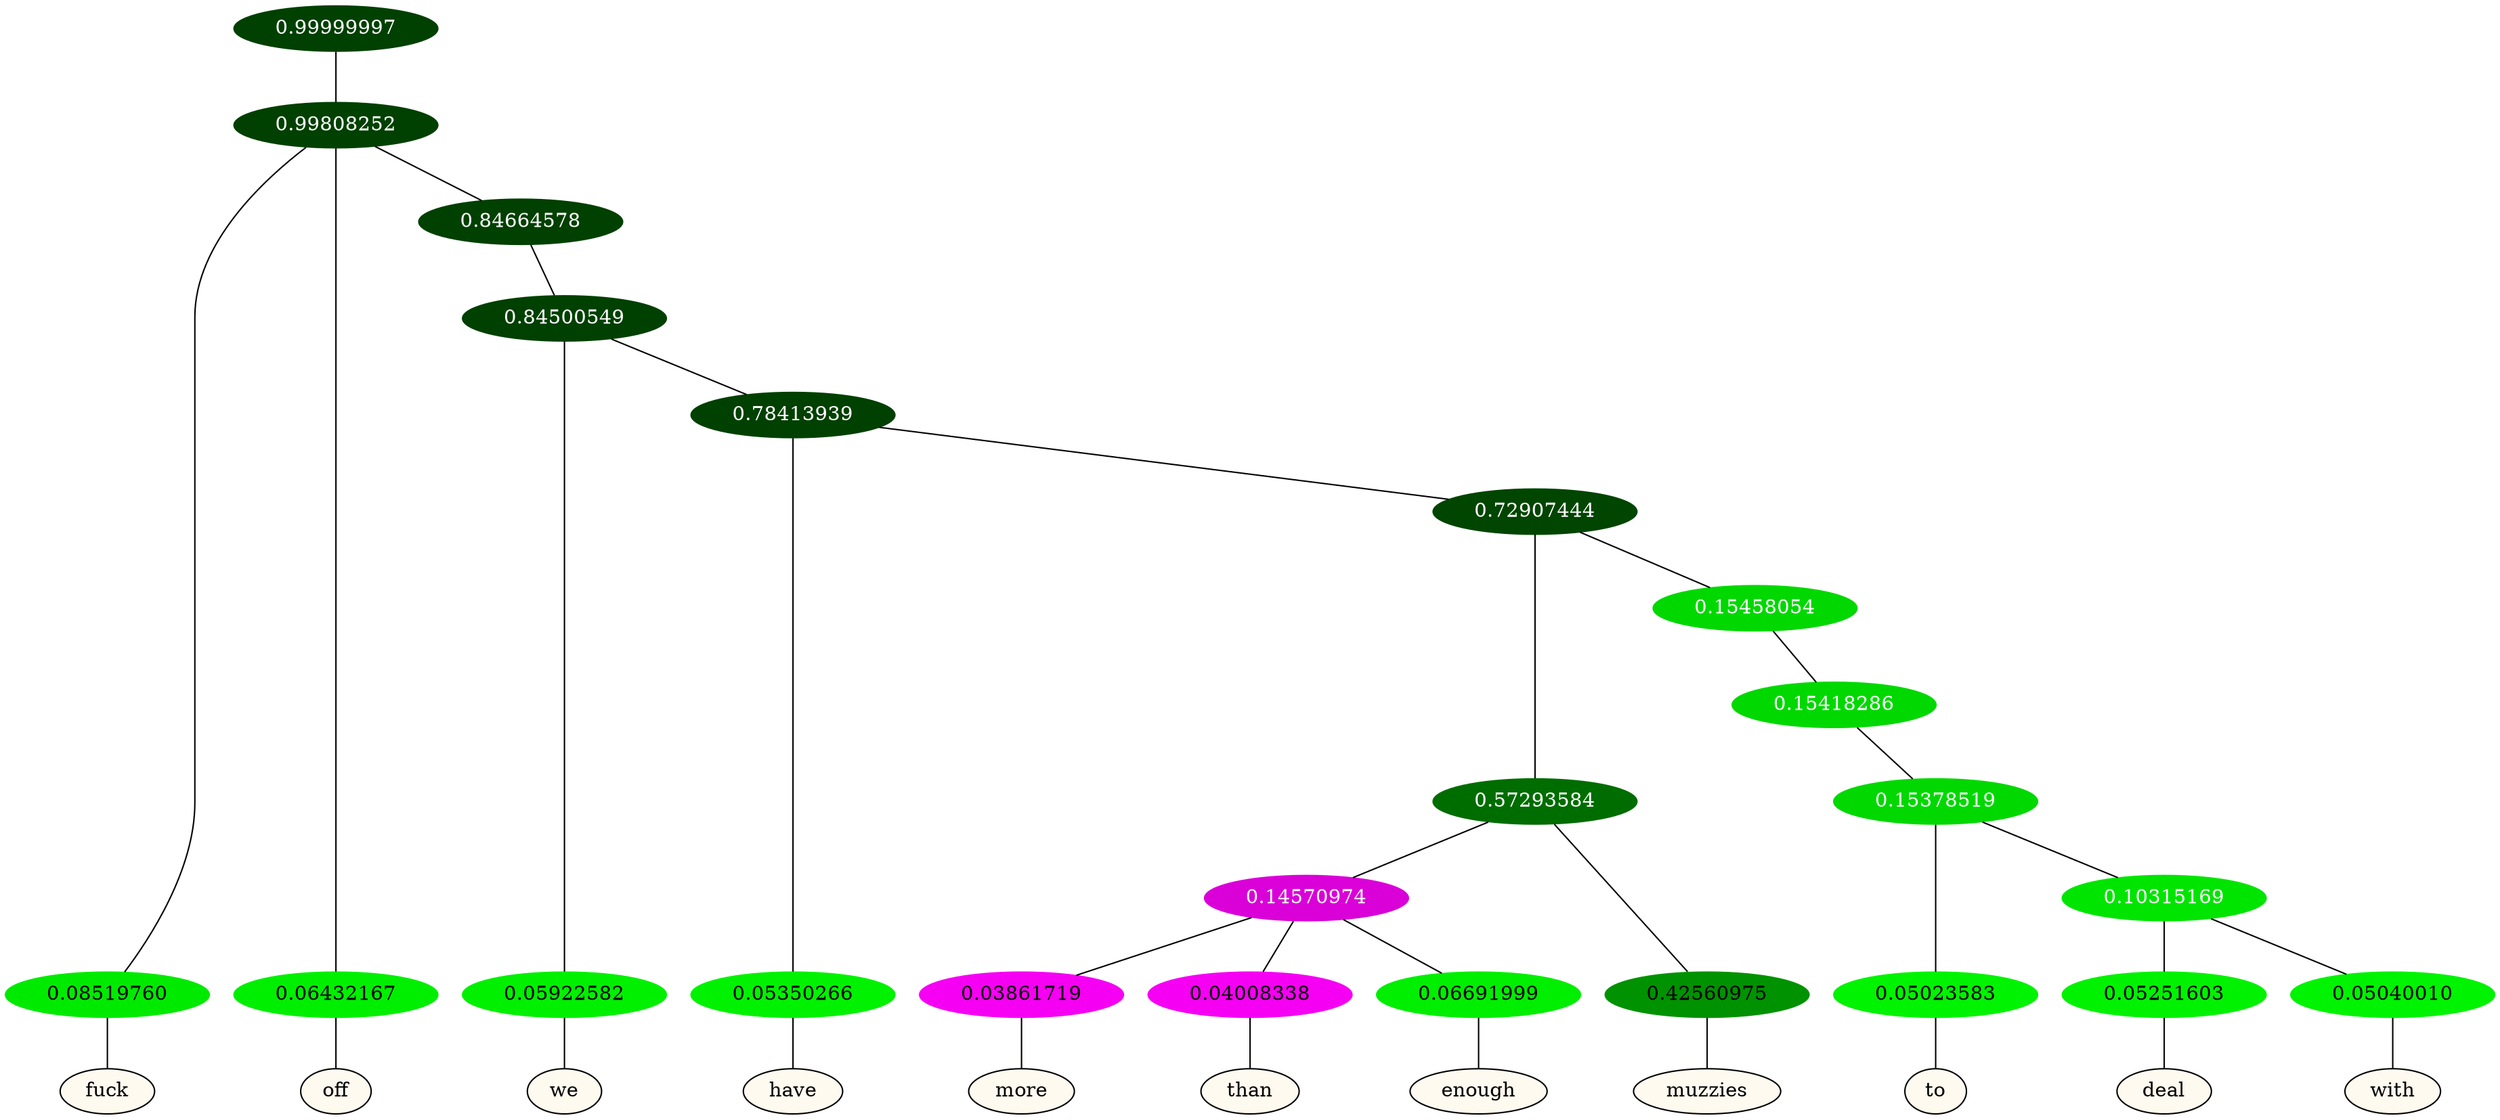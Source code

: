 graph {
	node [format=png height=0.15 nodesep=0.001 ordering=out overlap=prism overlap_scaling=0.01 ranksep=0.001 ratio=0.2 style=filled width=0.15]
	{
		rank=same
		a_w_2 [label=fuck color=black fillcolor=floralwhite style="filled,solid"]
		a_w_3 [label=off color=black fillcolor=floralwhite style="filled,solid"]
		a_w_6 [label=we color=black fillcolor=floralwhite style="filled,solid"]
		a_w_8 [label=have color=black fillcolor=floralwhite style="filled,solid"]
		a_w_15 [label=more color=black fillcolor=floralwhite style="filled,solid"]
		a_w_16 [label=than color=black fillcolor=floralwhite style="filled,solid"]
		a_w_17 [label=enough color=black fillcolor=floralwhite style="filled,solid"]
		a_w_13 [label=muzzies color=black fillcolor=floralwhite style="filled,solid"]
		a_w_19 [label=to color=black fillcolor=floralwhite style="filled,solid"]
		a_w_21 [label=deal color=black fillcolor=floralwhite style="filled,solid"]
		a_w_22 [label=with color=black fillcolor=floralwhite style="filled,solid"]
	}
	a_n_2 -- a_w_2
	a_n_3 -- a_w_3
	a_n_6 -- a_w_6
	a_n_8 -- a_w_8
	a_n_15 -- a_w_15
	a_n_16 -- a_w_16
	a_n_17 -- a_w_17
	a_n_13 -- a_w_13
	a_n_19 -- a_w_19
	a_n_21 -- a_w_21
	a_n_22 -- a_w_22
	{
		rank=same
		a_n_2 [label=0.08519760 color="0.334 1.000 0.915" fontcolor=black]
		a_n_3 [label=0.06432167 color="0.334 1.000 0.936" fontcolor=black]
		a_n_6 [label=0.05922582 color="0.334 1.000 0.941" fontcolor=black]
		a_n_8 [label=0.05350266 color="0.334 1.000 0.946" fontcolor=black]
		a_n_15 [label=0.03861719 color="0.835 1.000 0.961" fontcolor=black]
		a_n_16 [label=0.04008338 color="0.835 1.000 0.960" fontcolor=black]
		a_n_17 [label=0.06691999 color="0.334 1.000 0.933" fontcolor=black]
		a_n_13 [label=0.42560975 color="0.334 1.000 0.574" fontcolor=black]
		a_n_19 [label=0.05023583 color="0.334 1.000 0.950" fontcolor=black]
		a_n_21 [label=0.05251603 color="0.334 1.000 0.947" fontcolor=black]
		a_n_22 [label=0.05040010 color="0.334 1.000 0.950" fontcolor=black]
	}
	a_n_0 [label=0.99999997 color="0.334 1.000 0.250" fontcolor=grey99]
	a_n_1 [label=0.99808252 color="0.334 1.000 0.250" fontcolor=grey99]
	a_n_0 -- a_n_1
	a_n_1 -- a_n_2
	a_n_1 -- a_n_3
	a_n_4 [label=0.84664578 color="0.334 1.000 0.250" fontcolor=grey99]
	a_n_1 -- a_n_4
	a_n_5 [label=0.84500549 color="0.334 1.000 0.250" fontcolor=grey99]
	a_n_4 -- a_n_5
	a_n_5 -- a_n_6
	a_n_7 [label=0.78413939 color="0.334 1.000 0.250" fontcolor=grey99]
	a_n_5 -- a_n_7
	a_n_7 -- a_n_8
	a_n_9 [label=0.72907444 color="0.334 1.000 0.271" fontcolor=grey99]
	a_n_7 -- a_n_9
	a_n_10 [label=0.57293584 color="0.334 1.000 0.427" fontcolor=grey99]
	a_n_9 -- a_n_10
	a_n_11 [label=0.15458054 color="0.334 1.000 0.845" fontcolor=grey99]
	a_n_9 -- a_n_11
	a_n_12 [label=0.14570974 color="0.835 1.000 0.854" fontcolor=grey99]
	a_n_10 -- a_n_12
	a_n_10 -- a_n_13
	a_n_14 [label=0.15418286 color="0.334 1.000 0.846" fontcolor=grey99]
	a_n_11 -- a_n_14
	a_n_12 -- a_n_15
	a_n_12 -- a_n_16
	a_n_12 -- a_n_17
	a_n_18 [label=0.15378519 color="0.334 1.000 0.846" fontcolor=grey99]
	a_n_14 -- a_n_18
	a_n_18 -- a_n_19
	a_n_20 [label=0.10315169 color="0.334 1.000 0.897" fontcolor=grey99]
	a_n_18 -- a_n_20
	a_n_20 -- a_n_21
	a_n_20 -- a_n_22
}
